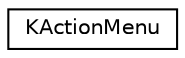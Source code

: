 digraph "Graphical Class Hierarchy"
{
  edge [fontname="Helvetica",fontsize="10",labelfontname="Helvetica",labelfontsize="10"];
  node [fontname="Helvetica",fontsize="10",shape=record];
  rankdir="LR";
  Node0 [label="KActionMenu",height=0.2,width=0.4,color="black", fillcolor="white", style="filled",URL="$classKActionMenu.html",tooltip="A KActionMenu is an action that has several properties specific to holding a sub-menu of other action..."];
}
